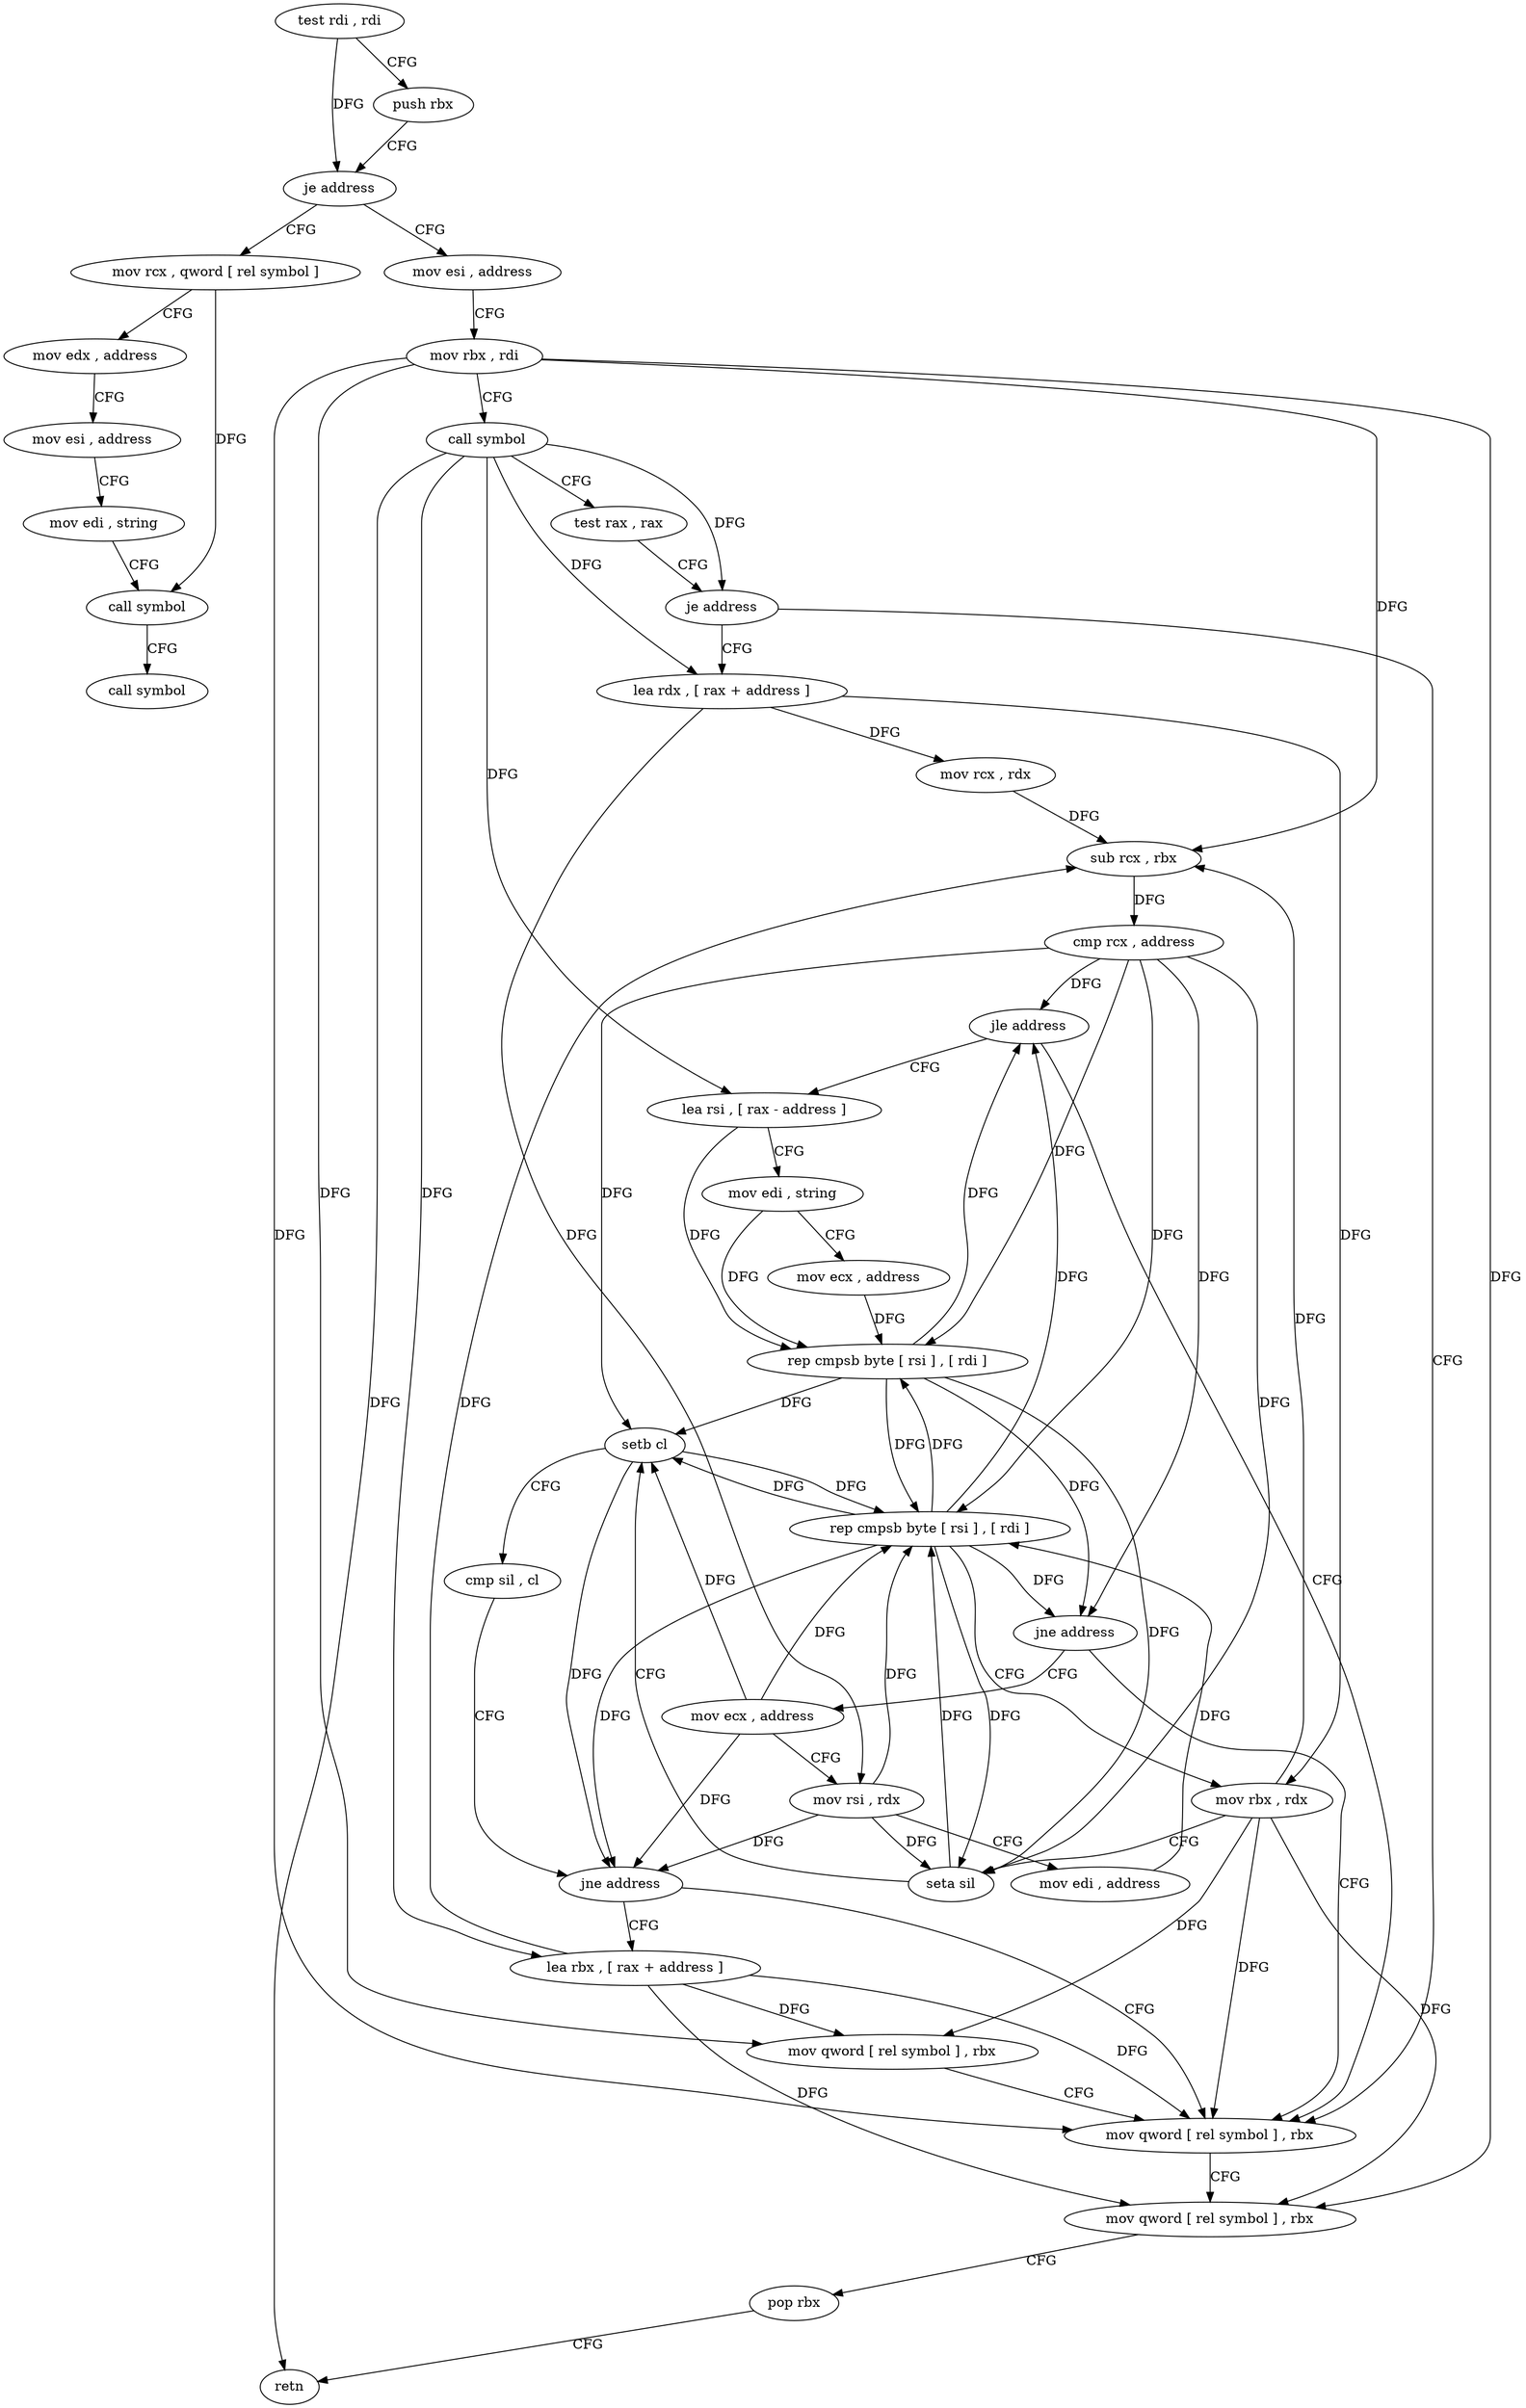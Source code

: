 digraph "func" {
"4314320" [label = "test rdi , rdi" ]
"4314323" [label = "push rbx" ]
"4314324" [label = "je address" ]
"4314435" [label = "mov rcx , qword [ rel symbol ]" ]
"4314326" [label = "mov esi , address" ]
"4314442" [label = "mov edx , address" ]
"4314447" [label = "mov esi , address" ]
"4314452" [label = "mov edi , string" ]
"4314457" [label = "call symbol" ]
"4314462" [label = "call symbol" ]
"4314331" [label = "mov rbx , rdi" ]
"4314334" [label = "call symbol" ]
"4314339" [label = "test rax , rax" ]
"4314342" [label = "je address" ]
"4314419" [label = "mov qword [ rel symbol ] , rbx" ]
"4314344" [label = "lea rdx , [ rax + address ]" ]
"4314426" [label = "mov qword [ rel symbol ] , rbx" ]
"4314433" [label = "pop rbx" ]
"4314434" [label = "retn" ]
"4314348" [label = "mov rcx , rdx" ]
"4314351" [label = "sub rcx , rbx" ]
"4314354" [label = "cmp rcx , address" ]
"4314358" [label = "jle address" ]
"4314360" [label = "lea rsi , [ rax - address ]" ]
"4314364" [label = "mov edi , string" ]
"4314369" [label = "mov ecx , address" ]
"4314374" [label = "rep cmpsb byte [ rsi ] , [ rdi ]" ]
"4314376" [label = "jne address" ]
"4314378" [label = "mov ecx , address" ]
"4314383" [label = "mov rsi , rdx" ]
"4314386" [label = "mov edi , address" ]
"4314391" [label = "rep cmpsb byte [ rsi ] , [ rdi ]" ]
"4314393" [label = "mov rbx , rdx" ]
"4314396" [label = "seta sil" ]
"4314400" [label = "setb cl" ]
"4314403" [label = "cmp sil , cl" ]
"4314406" [label = "jne address" ]
"4314408" [label = "lea rbx , [ rax + address ]" ]
"4314412" [label = "mov qword [ rel symbol ] , rbx" ]
"4314320" -> "4314323" [ label = "CFG" ]
"4314320" -> "4314324" [ label = "DFG" ]
"4314323" -> "4314324" [ label = "CFG" ]
"4314324" -> "4314435" [ label = "CFG" ]
"4314324" -> "4314326" [ label = "CFG" ]
"4314435" -> "4314442" [ label = "CFG" ]
"4314435" -> "4314457" [ label = "DFG" ]
"4314326" -> "4314331" [ label = "CFG" ]
"4314442" -> "4314447" [ label = "CFG" ]
"4314447" -> "4314452" [ label = "CFG" ]
"4314452" -> "4314457" [ label = "CFG" ]
"4314457" -> "4314462" [ label = "CFG" ]
"4314331" -> "4314334" [ label = "CFG" ]
"4314331" -> "4314419" [ label = "DFG" ]
"4314331" -> "4314426" [ label = "DFG" ]
"4314331" -> "4314351" [ label = "DFG" ]
"4314331" -> "4314412" [ label = "DFG" ]
"4314334" -> "4314339" [ label = "CFG" ]
"4314334" -> "4314342" [ label = "DFG" ]
"4314334" -> "4314434" [ label = "DFG" ]
"4314334" -> "4314344" [ label = "DFG" ]
"4314334" -> "4314360" [ label = "DFG" ]
"4314334" -> "4314408" [ label = "DFG" ]
"4314339" -> "4314342" [ label = "CFG" ]
"4314342" -> "4314419" [ label = "CFG" ]
"4314342" -> "4314344" [ label = "CFG" ]
"4314419" -> "4314426" [ label = "CFG" ]
"4314344" -> "4314348" [ label = "DFG" ]
"4314344" -> "4314383" [ label = "DFG" ]
"4314344" -> "4314393" [ label = "DFG" ]
"4314426" -> "4314433" [ label = "CFG" ]
"4314433" -> "4314434" [ label = "CFG" ]
"4314348" -> "4314351" [ label = "DFG" ]
"4314351" -> "4314354" [ label = "DFG" ]
"4314354" -> "4314358" [ label = "DFG" ]
"4314354" -> "4314396" [ label = "DFG" ]
"4314354" -> "4314400" [ label = "DFG" ]
"4314354" -> "4314376" [ label = "DFG" ]
"4314354" -> "4314374" [ label = "DFG" ]
"4314354" -> "4314391" [ label = "DFG" ]
"4314358" -> "4314419" [ label = "CFG" ]
"4314358" -> "4314360" [ label = "CFG" ]
"4314360" -> "4314364" [ label = "CFG" ]
"4314360" -> "4314374" [ label = "DFG" ]
"4314364" -> "4314369" [ label = "CFG" ]
"4314364" -> "4314374" [ label = "DFG" ]
"4314369" -> "4314374" [ label = "DFG" ]
"4314374" -> "4314376" [ label = "DFG" ]
"4314374" -> "4314396" [ label = "DFG" ]
"4314374" -> "4314400" [ label = "DFG" ]
"4314374" -> "4314358" [ label = "DFG" ]
"4314374" -> "4314391" [ label = "DFG" ]
"4314376" -> "4314419" [ label = "CFG" ]
"4314376" -> "4314378" [ label = "CFG" ]
"4314378" -> "4314383" [ label = "CFG" ]
"4314378" -> "4314391" [ label = "DFG" ]
"4314378" -> "4314400" [ label = "DFG" ]
"4314378" -> "4314406" [ label = "DFG" ]
"4314383" -> "4314386" [ label = "CFG" ]
"4314383" -> "4314391" [ label = "DFG" ]
"4314383" -> "4314396" [ label = "DFG" ]
"4314383" -> "4314406" [ label = "DFG" ]
"4314386" -> "4314391" [ label = "DFG" ]
"4314391" -> "4314393" [ label = "CFG" ]
"4314391" -> "4314376" [ label = "DFG" ]
"4314391" -> "4314374" [ label = "DFG" ]
"4314391" -> "4314396" [ label = "DFG" ]
"4314391" -> "4314400" [ label = "DFG" ]
"4314391" -> "4314358" [ label = "DFG" ]
"4314391" -> "4314406" [ label = "DFG" ]
"4314393" -> "4314396" [ label = "CFG" ]
"4314393" -> "4314419" [ label = "DFG" ]
"4314393" -> "4314426" [ label = "DFG" ]
"4314393" -> "4314351" [ label = "DFG" ]
"4314393" -> "4314412" [ label = "DFG" ]
"4314396" -> "4314400" [ label = "CFG" ]
"4314396" -> "4314391" [ label = "DFG" ]
"4314400" -> "4314403" [ label = "CFG" ]
"4314400" -> "4314391" [ label = "DFG" ]
"4314400" -> "4314406" [ label = "DFG" ]
"4314403" -> "4314406" [ label = "CFG" ]
"4314406" -> "4314419" [ label = "CFG" ]
"4314406" -> "4314408" [ label = "CFG" ]
"4314408" -> "4314412" [ label = "DFG" ]
"4314408" -> "4314419" [ label = "DFG" ]
"4314408" -> "4314426" [ label = "DFG" ]
"4314408" -> "4314351" [ label = "DFG" ]
"4314412" -> "4314419" [ label = "CFG" ]
}
